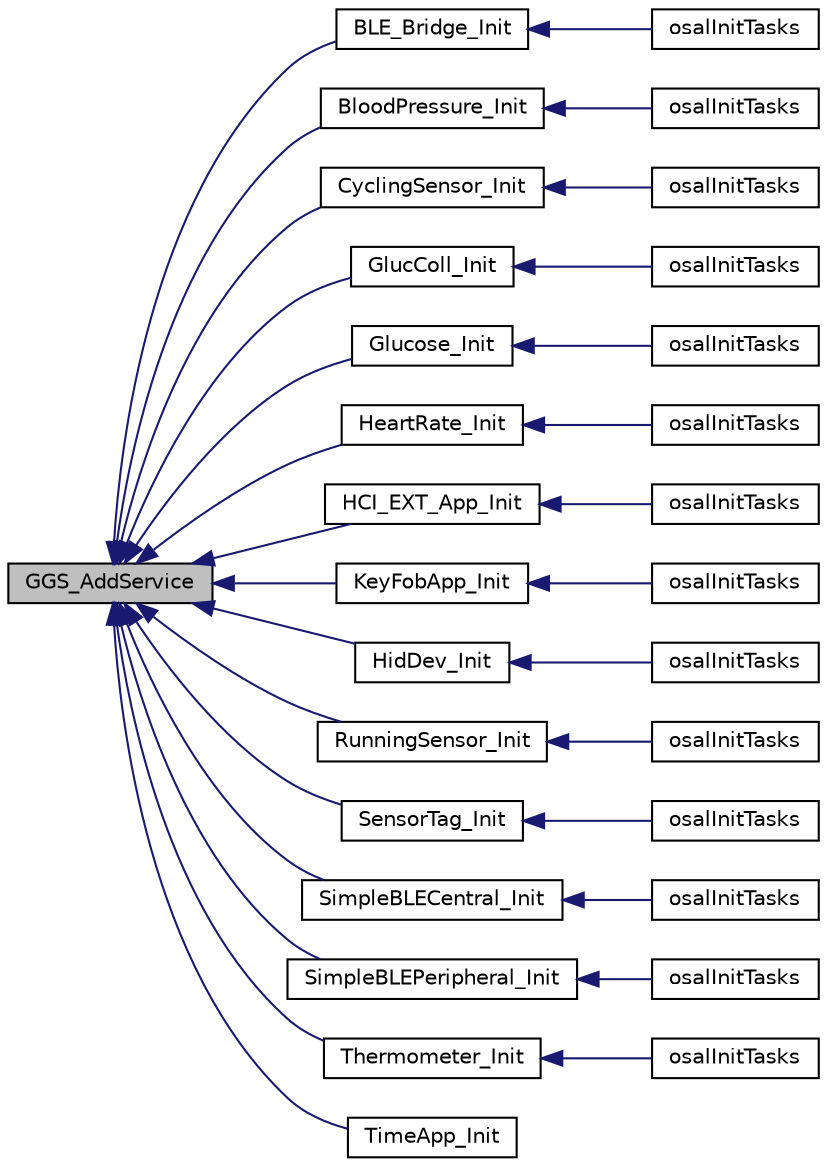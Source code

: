 digraph "GGS_AddService"
{
  edge [fontname="Helvetica",fontsize="10",labelfontname="Helvetica",labelfontsize="10"];
  node [fontname="Helvetica",fontsize="10",shape=record];
  rankdir="LR";
  Node1 [label="GGS_AddService",height=0.2,width=0.4,color="black", fillcolor="grey75", style="filled" fontcolor="black"];
  Node1 -> Node2 [dir="back",color="midnightblue",fontsize="10",style="solid",fontname="Helvetica"];
  Node2 [label="BLE_Bridge_Init",height=0.2,width=0.4,color="black", fillcolor="white", style="filled",URL="$_b_l_e___bridge_8h.html#a517c0c40f64f6bc27b708b902e21b0e8"];
  Node2 -> Node3 [dir="back",color="midnightblue",fontsize="10",style="solid",fontname="Helvetica"];
  Node3 [label="osalInitTasks",height=0.2,width=0.4,color="black", fillcolor="white", style="filled",URL="$_o_s_a_l___b_l_e___bridge_8c.html#a7ad49ef9f96d7753c3e77e0e69231bb2"];
  Node1 -> Node4 [dir="back",color="midnightblue",fontsize="10",style="solid",fontname="Helvetica"];
  Node4 [label="BloodPressure_Init",height=0.2,width=0.4,color="black", fillcolor="white", style="filled",URL="$blood_pressure_8h.html#a94649fb81e0eccd5975b8cb1cdbeb032"];
  Node4 -> Node5 [dir="back",color="midnightblue",fontsize="10",style="solid",fontname="Helvetica"];
  Node5 [label="osalInitTasks",height=0.2,width=0.4,color="black", fillcolor="white", style="filled",URL="$_o_s_a_l___blood_pressure_8c.html#a7ad49ef9f96d7753c3e77e0e69231bb2"];
  Node1 -> Node6 [dir="back",color="midnightblue",fontsize="10",style="solid",fontname="Helvetica"];
  Node6 [label="CyclingSensor_Init",height=0.2,width=0.4,color="black", fillcolor="white", style="filled",URL="$cycling_sensor_8h.html#a899bf884f69030ebd3a7ca8a6aa6427b"];
  Node6 -> Node7 [dir="back",color="midnightblue",fontsize="10",style="solid",fontname="Helvetica"];
  Node7 [label="osalInitTasks",height=0.2,width=0.4,color="black", fillcolor="white", style="filled",URL="$_o_s_a_l__cycling_sensor_8c.html#a7ad49ef9f96d7753c3e77e0e69231bb2"];
  Node1 -> Node8 [dir="back",color="midnightblue",fontsize="10",style="solid",fontname="Helvetica"];
  Node8 [label="GlucColl_Init",height=0.2,width=0.4,color="black", fillcolor="white", style="filled",URL="$glucose_collector_8h.html#ac9e782d1b2a3547c3a00beeff22c2807"];
  Node8 -> Node9 [dir="back",color="midnightblue",fontsize="10",style="solid",fontname="Helvetica"];
  Node9 [label="osalInitTasks",height=0.2,width=0.4,color="black", fillcolor="white", style="filled",URL="$_o_s_a_l__glucose_collector_8c.html#a7ad49ef9f96d7753c3e77e0e69231bb2"];
  Node1 -> Node10 [dir="back",color="midnightblue",fontsize="10",style="solid",fontname="Helvetica"];
  Node10 [label="Glucose_Init",height=0.2,width=0.4,color="black", fillcolor="white", style="filled",URL="$glucose_8h.html#a4da167f447996f1acbcfbf0b34278ea3"];
  Node10 -> Node11 [dir="back",color="midnightblue",fontsize="10",style="solid",fontname="Helvetica"];
  Node11 [label="osalInitTasks",height=0.2,width=0.4,color="black", fillcolor="white", style="filled",URL="$_o_s_a_l___glucose_8c.html#a7ad49ef9f96d7753c3e77e0e69231bb2"];
  Node1 -> Node12 [dir="back",color="midnightblue",fontsize="10",style="solid",fontname="Helvetica"];
  Node12 [label="HeartRate_Init",height=0.2,width=0.4,color="black", fillcolor="white", style="filled",URL="$heartrate_8h.html#aa4fc1aeabe9373cd435fc43b7c175fea"];
  Node12 -> Node13 [dir="back",color="midnightblue",fontsize="10",style="solid",fontname="Helvetica"];
  Node13 [label="osalInitTasks",height=0.2,width=0.4,color="black", fillcolor="white", style="filled",URL="$_o_s_a_l__heartrate_8c.html#a7ad49ef9f96d7753c3e77e0e69231bb2"];
  Node1 -> Node14 [dir="back",color="midnightblue",fontsize="10",style="solid",fontname="Helvetica"];
  Node14 [label="HCI_EXT_App_Init",height=0.2,width=0.4,color="black", fillcolor="white", style="filled",URL="$hci__ext__app_8h.html#a8b65a62461861fae144a408d2c02b002"];
  Node14 -> Node15 [dir="back",color="midnightblue",fontsize="10",style="solid",fontname="Helvetica"];
  Node15 [label="osalInitTasks",height=0.2,width=0.4,color="black", fillcolor="white", style="filled",URL="$_o_s_a_l___host_test_8c.html#a7ad49ef9f96d7753c3e77e0e69231bb2"];
  Node1 -> Node16 [dir="back",color="midnightblue",fontsize="10",style="solid",fontname="Helvetica"];
  Node16 [label="KeyFobApp_Init",height=0.2,width=0.4,color="black", fillcolor="white", style="filled",URL="$keyfobdemo_8h.html#a1f00cbcb76e97e9623514c3b41975921"];
  Node16 -> Node17 [dir="back",color="midnightblue",fontsize="10",style="solid",fontname="Helvetica"];
  Node17 [label="osalInitTasks",height=0.2,width=0.4,color="black", fillcolor="white", style="filled",URL="$_o_s_a_l___key_fob_demo_8c.html#a7ad49ef9f96d7753c3e77e0e69231bb2"];
  Node1 -> Node18 [dir="back",color="midnightblue",fontsize="10",style="solid",fontname="Helvetica"];
  Node18 [label="HidDev_Init",height=0.2,width=0.4,color="black", fillcolor="white", style="filled",URL="$hiddev_8h.html#a375a694c66f488f2c56e23f27d690721"];
  Node18 -> Node19 [dir="back",color="midnightblue",fontsize="10",style="solid",fontname="Helvetica"];
  Node19 [label="osalInitTasks",height=0.2,width=0.4,color="black", fillcolor="white", style="filled",URL="$_o_s_a_l__hid_adv_remote_8c.html#a7ad49ef9f96d7753c3e77e0e69231bb2"];
  Node1 -> Node20 [dir="back",color="midnightblue",fontsize="10",style="solid",fontname="Helvetica"];
  Node20 [label="RunningSensor_Init",height=0.2,width=0.4,color="black", fillcolor="white", style="filled",URL="$running_sensor_8h.html#a8051129ea00c8a7b03205ddb5cb3de87"];
  Node20 -> Node21 [dir="back",color="midnightblue",fontsize="10",style="solid",fontname="Helvetica"];
  Node21 [label="osalInitTasks",height=0.2,width=0.4,color="black", fillcolor="white", style="filled",URL="$_o_s_a_l__running_sensor_8c.html#a7ad49ef9f96d7753c3e77e0e69231bb2"];
  Node1 -> Node22 [dir="back",color="midnightblue",fontsize="10",style="solid",fontname="Helvetica"];
  Node22 [label="SensorTag_Init",height=0.2,width=0.4,color="black", fillcolor="white", style="filled",URL="$sensor_tag_8h.html#a13b2e5cf7a0072b8860136f3592c2f7f"];
  Node22 -> Node23 [dir="back",color="midnightblue",fontsize="10",style="solid",fontname="Helvetica"];
  Node23 [label="osalInitTasks",height=0.2,width=0.4,color="black", fillcolor="white", style="filled",URL="$_o_s_a_l___sensor_tag_8c.html#a7ad49ef9f96d7753c3e77e0e69231bb2"];
  Node1 -> Node24 [dir="back",color="midnightblue",fontsize="10",style="solid",fontname="Helvetica"];
  Node24 [label="SimpleBLECentral_Init",height=0.2,width=0.4,color="black", fillcolor="white", style="filled",URL="$simple_b_l_e_central_8h.html#a93f70e48432a0d2b692639b16a7f3203"];
  Node24 -> Node25 [dir="back",color="midnightblue",fontsize="10",style="solid",fontname="Helvetica"];
  Node25 [label="osalInitTasks",height=0.2,width=0.4,color="black", fillcolor="white", style="filled",URL="$_o_s_a_l__simple_b_l_e_central_8c.html#a7ad49ef9f96d7753c3e77e0e69231bb2"];
  Node1 -> Node26 [dir="back",color="midnightblue",fontsize="10",style="solid",fontname="Helvetica"];
  Node26 [label="SimpleBLEPeripheral_Init",height=0.2,width=0.4,color="black", fillcolor="white", style="filled",URL="$simple_b_l_e_peripheral_8h.html#a6fcd1a4a66a1ced5b5baa29de52572ef"];
  Node26 -> Node27 [dir="back",color="midnightblue",fontsize="10",style="solid",fontname="Helvetica"];
  Node27 [label="osalInitTasks",height=0.2,width=0.4,color="black", fillcolor="white", style="filled",URL="$_o_s_a_l___simple_b_l_e_peripheral_8c.html#a7ad49ef9f96d7753c3e77e0e69231bb2"];
  Node1 -> Node28 [dir="back",color="midnightblue",fontsize="10",style="solid",fontname="Helvetica"];
  Node28 [label="Thermometer_Init",height=0.2,width=0.4,color="black", fillcolor="white", style="filled",URL="$thermometer_8h.html#ad5c3318fbd618488fa9f7c2f4b3bcf48"];
  Node28 -> Node29 [dir="back",color="midnightblue",fontsize="10",style="solid",fontname="Helvetica"];
  Node29 [label="osalInitTasks",height=0.2,width=0.4,color="black", fillcolor="white", style="filled",URL="$_o_s_a_l___thermometer_8c.html#a7ad49ef9f96d7753c3e77e0e69231bb2"];
  Node1 -> Node30 [dir="back",color="midnightblue",fontsize="10",style="solid",fontname="Helvetica"];
  Node30 [label="TimeApp_Init",height=0.2,width=0.4,color="black", fillcolor="white", style="filled",URL="$_time_app_2_source_2timeapp_8h.html#ac830c8be9733f1848064b98be9bdc144"];
}
